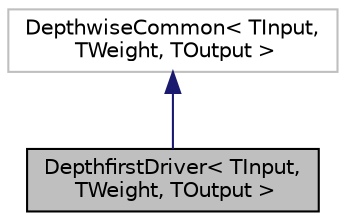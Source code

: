 digraph "DepthfirstDriver&lt; TInput, TWeight, TOutput &gt;"
{
 // LATEX_PDF_SIZE
  edge [fontname="Helvetica",fontsize="10",labelfontname="Helvetica",labelfontsize="10"];
  node [fontname="Helvetica",fontsize="10",shape=record];
  Node1 [label="DepthfirstDriver\< TInput,\l TWeight, TOutput \>",height=0.2,width=0.4,color="black", fillcolor="grey75", style="filled", fontcolor="black",tooltip=" "];
  Node2 -> Node1 [dir="back",color="midnightblue",fontsize="10",style="solid",fontname="Helvetica"];
  Node2 [label="DepthwiseCommon\< TInput,\l TWeight, TOutput \>",height=0.2,width=0.4,color="grey75", fillcolor="white", style="filled",tooltip=" "];
}

